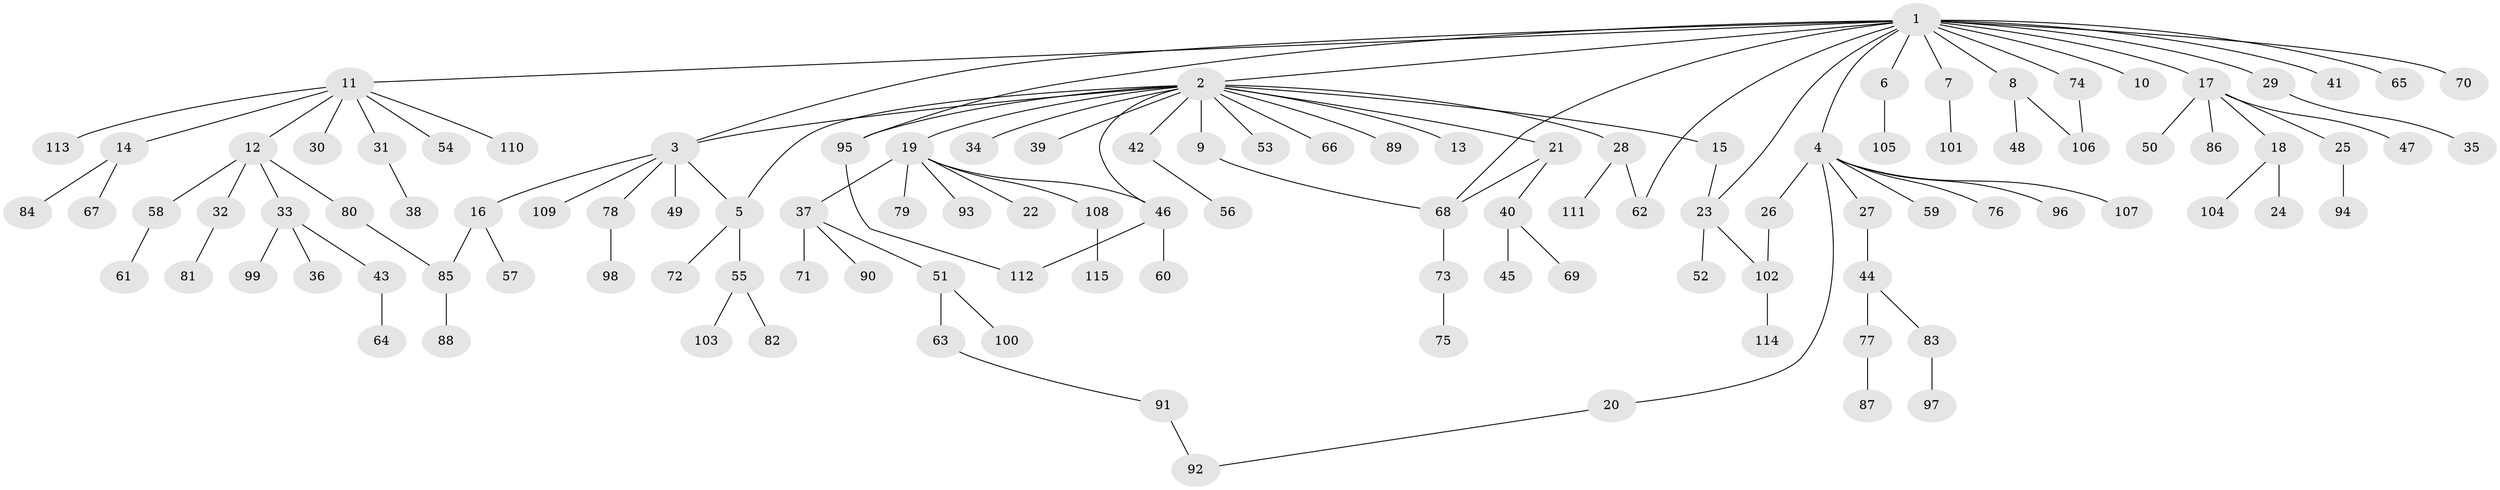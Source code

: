 // coarse degree distribution, {18: 0.012048192771084338, 15: 0.012048192771084338, 7: 0.03614457831325301, 8: 0.012048192771084338, 5: 0.03614457831325301, 1: 0.6024096385542169, 2: 0.1686746987951807, 4: 0.03614457831325301, 3: 0.08433734939759036}
// Generated by graph-tools (version 1.1) at 2025/23/03/03/25 07:23:51]
// undirected, 115 vertices, 127 edges
graph export_dot {
graph [start="1"]
  node [color=gray90,style=filled];
  1;
  2;
  3;
  4;
  5;
  6;
  7;
  8;
  9;
  10;
  11;
  12;
  13;
  14;
  15;
  16;
  17;
  18;
  19;
  20;
  21;
  22;
  23;
  24;
  25;
  26;
  27;
  28;
  29;
  30;
  31;
  32;
  33;
  34;
  35;
  36;
  37;
  38;
  39;
  40;
  41;
  42;
  43;
  44;
  45;
  46;
  47;
  48;
  49;
  50;
  51;
  52;
  53;
  54;
  55;
  56;
  57;
  58;
  59;
  60;
  61;
  62;
  63;
  64;
  65;
  66;
  67;
  68;
  69;
  70;
  71;
  72;
  73;
  74;
  75;
  76;
  77;
  78;
  79;
  80;
  81;
  82;
  83;
  84;
  85;
  86;
  87;
  88;
  89;
  90;
  91;
  92;
  93;
  94;
  95;
  96;
  97;
  98;
  99;
  100;
  101;
  102;
  103;
  104;
  105;
  106;
  107;
  108;
  109;
  110;
  111;
  112;
  113;
  114;
  115;
  1 -- 2;
  1 -- 3;
  1 -- 4;
  1 -- 6;
  1 -- 7;
  1 -- 8;
  1 -- 10;
  1 -- 11;
  1 -- 17;
  1 -- 23;
  1 -- 29;
  1 -- 41;
  1 -- 62;
  1 -- 65;
  1 -- 68;
  1 -- 70;
  1 -- 74;
  1 -- 95;
  2 -- 3;
  2 -- 5;
  2 -- 9;
  2 -- 13;
  2 -- 15;
  2 -- 19;
  2 -- 21;
  2 -- 28;
  2 -- 34;
  2 -- 39;
  2 -- 42;
  2 -- 46;
  2 -- 53;
  2 -- 66;
  2 -- 89;
  2 -- 95;
  3 -- 5;
  3 -- 16;
  3 -- 49;
  3 -- 78;
  3 -- 109;
  4 -- 20;
  4 -- 26;
  4 -- 27;
  4 -- 59;
  4 -- 76;
  4 -- 96;
  4 -- 107;
  5 -- 55;
  5 -- 72;
  6 -- 105;
  7 -- 101;
  8 -- 48;
  8 -- 106;
  9 -- 68;
  11 -- 12;
  11 -- 14;
  11 -- 30;
  11 -- 31;
  11 -- 54;
  11 -- 110;
  11 -- 113;
  12 -- 32;
  12 -- 33;
  12 -- 58;
  12 -- 80;
  14 -- 67;
  14 -- 84;
  15 -- 23;
  16 -- 57;
  16 -- 85;
  17 -- 18;
  17 -- 25;
  17 -- 47;
  17 -- 50;
  17 -- 86;
  18 -- 24;
  18 -- 104;
  19 -- 22;
  19 -- 37;
  19 -- 46;
  19 -- 79;
  19 -- 93;
  19 -- 108;
  20 -- 92;
  21 -- 40;
  21 -- 68;
  23 -- 52;
  23 -- 102;
  25 -- 94;
  26 -- 102;
  27 -- 44;
  28 -- 62;
  28 -- 111;
  29 -- 35;
  31 -- 38;
  32 -- 81;
  33 -- 36;
  33 -- 43;
  33 -- 99;
  37 -- 51;
  37 -- 71;
  37 -- 90;
  40 -- 45;
  40 -- 69;
  42 -- 56;
  43 -- 64;
  44 -- 77;
  44 -- 83;
  46 -- 60;
  46 -- 112;
  51 -- 63;
  51 -- 100;
  55 -- 82;
  55 -- 103;
  58 -- 61;
  63 -- 91;
  68 -- 73;
  73 -- 75;
  74 -- 106;
  77 -- 87;
  78 -- 98;
  80 -- 85;
  83 -- 97;
  85 -- 88;
  91 -- 92;
  95 -- 112;
  102 -- 114;
  108 -- 115;
}
